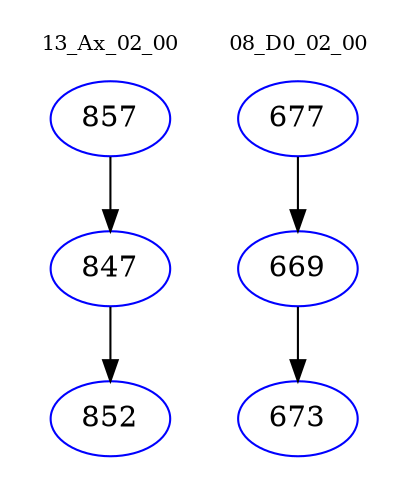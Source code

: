 digraph{
subgraph cluster_0 {
color = white
label = "13_Ax_02_00";
fontsize=10;
T0_857 [label="857", color="blue"]
T0_857 -> T0_847 [color="black"]
T0_847 [label="847", color="blue"]
T0_847 -> T0_852 [color="black"]
T0_852 [label="852", color="blue"]
}
subgraph cluster_1 {
color = white
label = "08_D0_02_00";
fontsize=10;
T1_677 [label="677", color="blue"]
T1_677 -> T1_669 [color="black"]
T1_669 [label="669", color="blue"]
T1_669 -> T1_673 [color="black"]
T1_673 [label="673", color="blue"]
}
}
